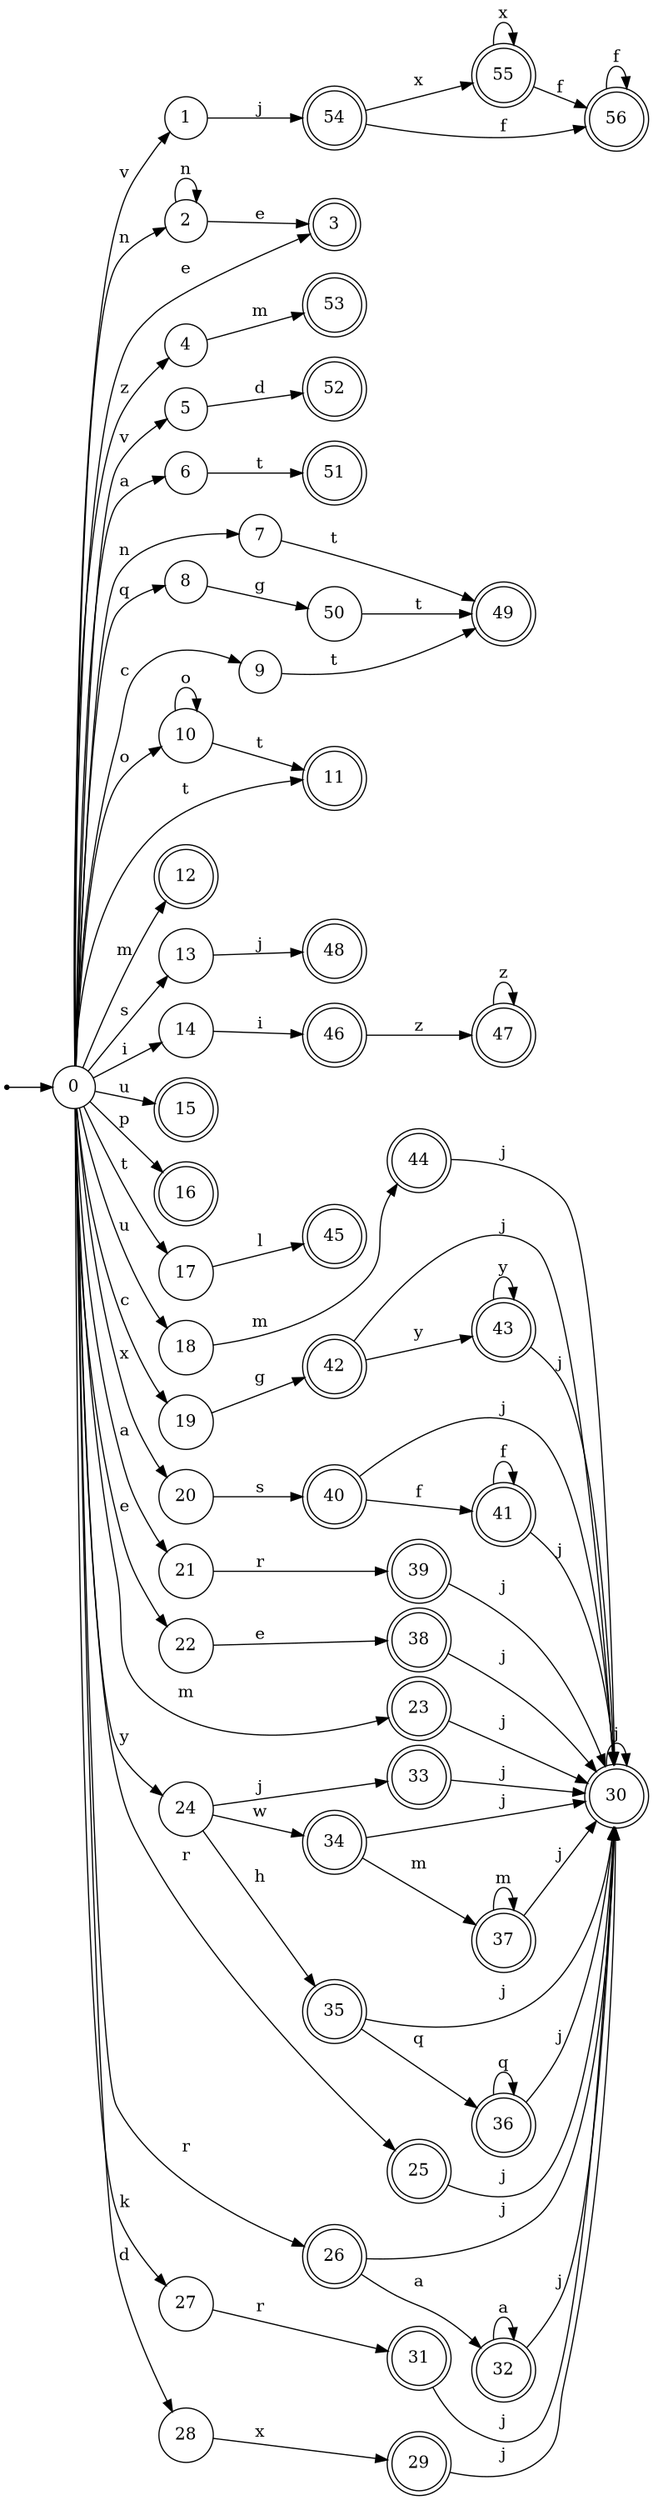 digraph finite_state_machine {
rankdir=LR;
size="20,20";
node [shape = point]; "dummy0"
node [shape = circle]; "0";
"dummy0" -> "0";
node [shape = circle]; "1";
node [shape = circle]; "2";
node [shape = doublecircle]; "3";node [shape = circle]; "4";
node [shape = circle]; "5";
node [shape = circle]; "6";
node [shape = circle]; "7";
node [shape = circle]; "8";
node [shape = circle]; "9";
node [shape = circle]; "10";
node [shape = doublecircle]; "11";node [shape = doublecircle]; "12";node [shape = circle]; "13";
node [shape = circle]; "14";
node [shape = doublecircle]; "15";node [shape = doublecircle]; "16";node [shape = circle]; "17";
node [shape = circle]; "18";
node [shape = circle]; "19";
node [shape = circle]; "20";
node [shape = circle]; "21";
node [shape = circle]; "22";
node [shape = doublecircle]; "23";node [shape = circle]; "24";
node [shape = doublecircle]; "25";node [shape = doublecircle]; "26";node [shape = circle]; "27";
node [shape = circle]; "28";
node [shape = doublecircle]; "29";node [shape = doublecircle]; "30";node [shape = doublecircle]; "31";node [shape = doublecircle]; "32";node [shape = doublecircle]; "33";node [shape = doublecircle]; "34";node [shape = doublecircle]; "35";node [shape = doublecircle]; "36";node [shape = doublecircle]; "37";node [shape = doublecircle]; "38";node [shape = doublecircle]; "39";node [shape = doublecircle]; "40";node [shape = doublecircle]; "41";node [shape = doublecircle]; "42";node [shape = doublecircle]; "43";node [shape = doublecircle]; "44";node [shape = doublecircle]; "45";node [shape = doublecircle]; "46";node [shape = doublecircle]; "47";node [shape = doublecircle]; "48";node [shape = doublecircle]; "49";node [shape = circle]; "50";
node [shape = doublecircle]; "51";node [shape = doublecircle]; "52";node [shape = doublecircle]; "53";node [shape = doublecircle]; "54";node [shape = doublecircle]; "55";node [shape = doublecircle]; "56";"0" -> "1" [label = "v"];
 "0" -> "5" [label = "v"];
 "0" -> "2" [label = "n"];
 "0" -> "7" [label = "n"];
 "0" -> "3" [label = "e"];
 "0" -> "22" [label = "e"];
 "0" -> "4" [label = "z"];
 "0" -> "21" [label = "a"];
 "0" -> "6" [label = "a"];
 "0" -> "8" [label = "q"];
 "0" -> "9" [label = "c"];
 "0" -> "19" [label = "c"];
 "0" -> "10" [label = "o"];
 "0" -> "17" [label = "t"];
 "0" -> "11" [label = "t"];
 "0" -> "12" [label = "m"];
 "0" -> "23" [label = "m"];
 "0" -> "13" [label = "s"];
 "0" -> "14" [label = "i"];
 "0" -> "18" [label = "u"];
 "0" -> "15" [label = "u"];
 "0" -> "16" [label = "p"];
 "0" -> "20" [label = "x"];
 "0" -> "24" [label = "y"];
 "0" -> "25" [label = "r"];
 "0" -> "26" [label = "r"];
 "0" -> "27" [label = "k"];
 "0" -> "28" [label = "d"];
 "28" -> "29" [label = "x"];
 "29" -> "30" [label = "j"];
 "30" -> "30" [label = "j"];
 "27" -> "31" [label = "r"];
 "31" -> "30" [label = "j"];
 "26" -> "32" [label = "a"];
 "26" -> "30" [label = "j"];
 "32" -> "32" [label = "a"];
 "32" -> "30" [label = "j"];
 "25" -> "30" [label = "j"];
 "24" -> "33" [label = "j"];
 "24" -> "34" [label = "w"];
 "24" -> "35" [label = "h"];
 "35" -> "36" [label = "q"];
 "35" -> "30" [label = "j"];
 "36" -> "36" [label = "q"];
 "36" -> "30" [label = "j"];
 "34" -> "37" [label = "m"];
 "34" -> "30" [label = "j"];
 "37" -> "37" [label = "m"];
 "37" -> "30" [label = "j"];
 "33" -> "30" [label = "j"];
 "23" -> "30" [label = "j"];
 "22" -> "38" [label = "e"];
 "38" -> "30" [label = "j"];
 "21" -> "39" [label = "r"];
 "39" -> "30" [label = "j"];
 "20" -> "40" [label = "s"];
 "40" -> "41" [label = "f"];
 "40" -> "30" [label = "j"];
 "41" -> "41" [label = "f"];
 "41" -> "30" [label = "j"];
 "19" -> "42" [label = "g"];
 "42" -> "43" [label = "y"];
 "42" -> "30" [label = "j"];
 "43" -> "43" [label = "y"];
 "43" -> "30" [label = "j"];
 "18" -> "44" [label = "m"];
 "44" -> "30" [label = "j"];
 "17" -> "45" [label = "l"];
 "14" -> "46" [label = "i"];
 "46" -> "47" [label = "z"];
 "47" -> "47" [label = "z"];
 "13" -> "48" [label = "j"];
 "10" -> "10" [label = "o"];
 "10" -> "11" [label = "t"];
 "9" -> "49" [label = "t"];
 "8" -> "50" [label = "g"];
 "50" -> "49" [label = "t"];
 "7" -> "49" [label = "t"];
 "6" -> "51" [label = "t"];
 "5" -> "52" [label = "d"];
 "4" -> "53" [label = "m"];
 "2" -> "2" [label = "n"];
 "2" -> "3" [label = "e"];
 "1" -> "54" [label = "j"];
 "54" -> "55" [label = "x"];
 "54" -> "56" [label = "f"];
 "56" -> "56" [label = "f"];
 "55" -> "55" [label = "x"];
 "55" -> "56" [label = "f"];
 }
